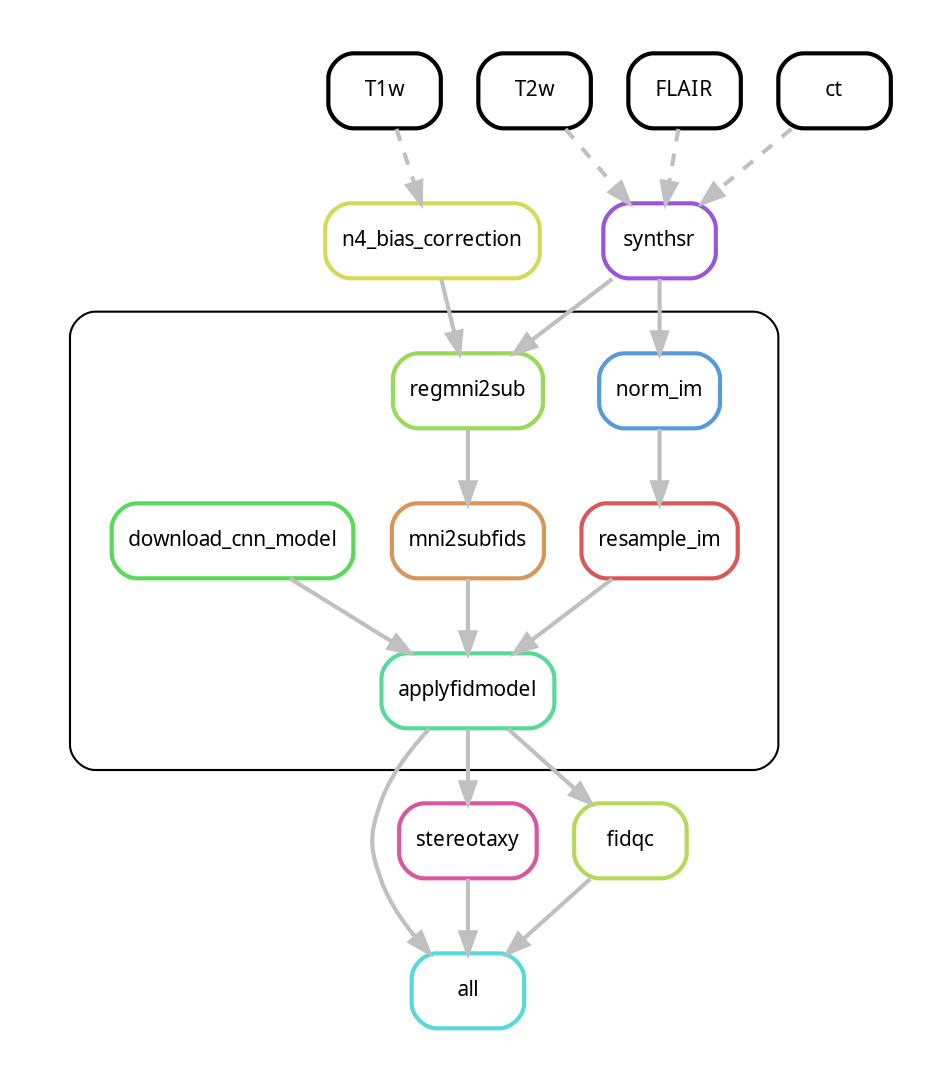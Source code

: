 digraph snakemake_dag {
     graph[bgcolor=white, margin=0.3];
     node[shape=box, style=rounded, fontname=sans, fontsize=10, penwidth=2];
     edge[penwidth=2, color=grey];
 
     synthsr[label = "synthsr", color = "0.75 0.6 0.85", style="rounded"];
 
     subgraph cluster_workflow {
         color = black;
         style = rounded;
         margin = 20;
 
         1[label = "applyfidmodel", color = "0.42 0.6 0.85", style="rounded"];
         2[label = "resample_im", color = "0.00 0.6 0.85", style="rounded"];
         3[label = "norm_im", color = "0.58 0.6 0.85", style="rounded"];
         5[label = "mni2subfids", color = "0.08 0.6 0.85", style="rounded"];
         6[label = "regmni2sub", color = "0.25 0.6 0.85", style="rounded"];
         7[label = "download_cnn_model", color = "0.33 0.6 0.85", style="rounded"];
 
         7 -> 1
         2 -> 1
         5 -> 1
         3 -> 2
         6 -> 5
     }
 
     0[label = "all", color = "0.50 0.6 0.85", style="rounded"];
     4[label = "n4_bias_correction", color = "0.17 0.6 0.85", style="rounded"];
     8[label = "stereotaxy", color = "0.91 0.6 0.85", style="rounded"];
     9[label = "fidqc", color = "0.21 0.6 0.85", style="rounded"];
     4 -> 6
     1 -> 0
     1 -> 8
     8 -> 0
     1 -> 9
     9 -> 0
 
     T1w -> 4[style=dashed];
     T2w -> synthsr[style=dashed];
     FLAIR -> synthsr[style=dashed];
     ct -> synthsr[style=dashed];
     synthsr -> 3;
     synthsr -> 6;
 }